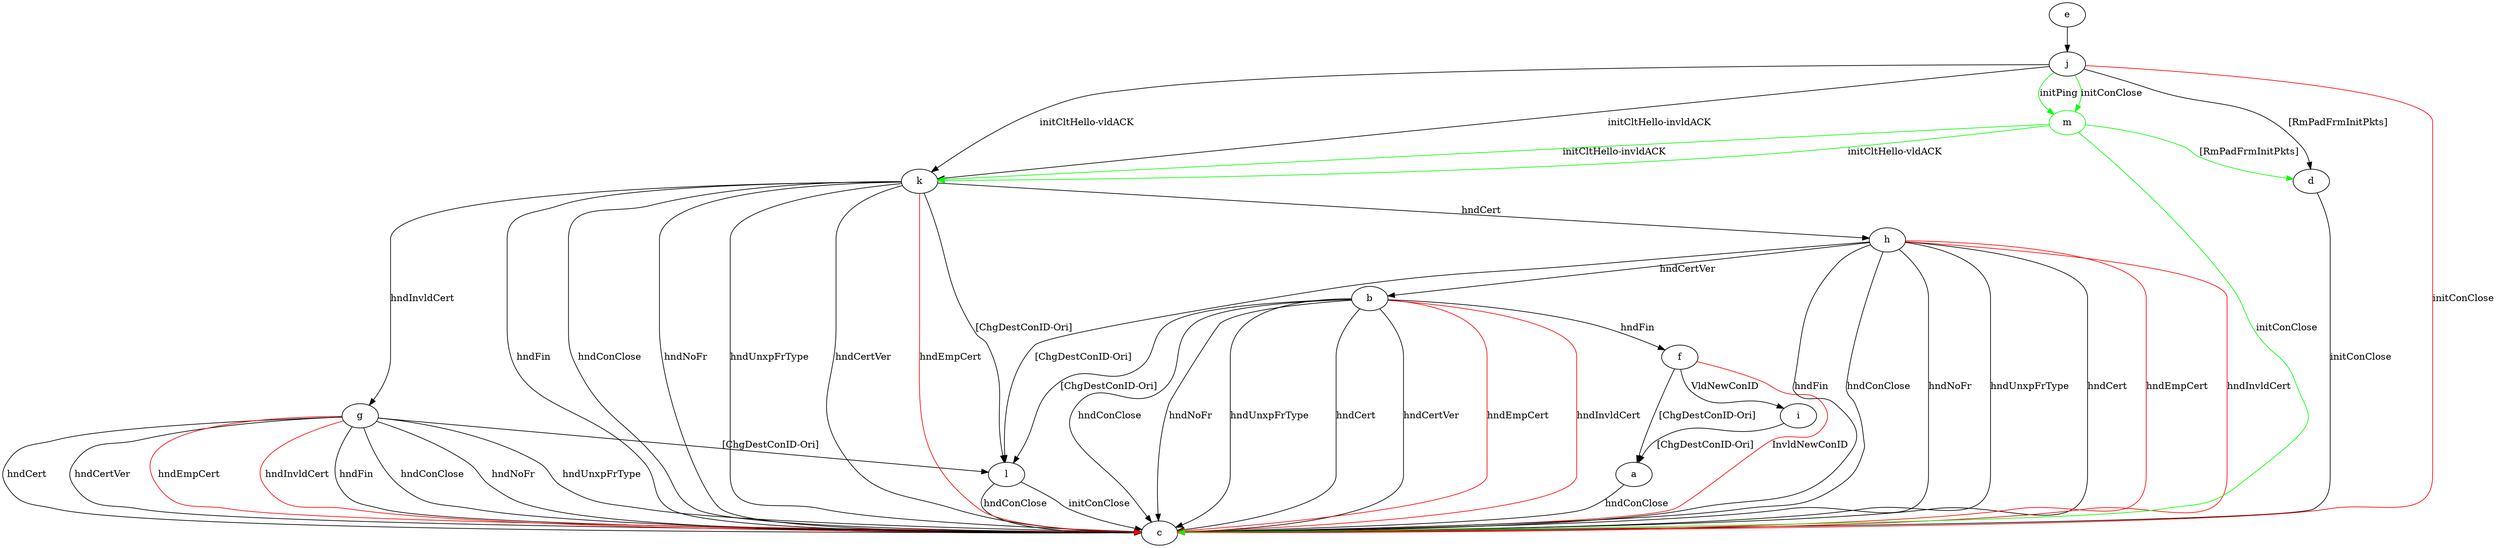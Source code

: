 digraph "" {
	a -> c	[key=0,
		label="hndConClose "];
	b -> c	[key=0,
		label="hndConClose "];
	b -> c	[key=1,
		label="hndNoFr "];
	b -> c	[key=2,
		label="hndUnxpFrType "];
	b -> c	[key=3,
		label="hndCert "];
	b -> c	[key=4,
		label="hndCertVer "];
	b -> c	[key=5,
		color=red,
		label="hndEmpCert "];
	b -> c	[key=6,
		color=red,
		label="hndInvldCert "];
	b -> f	[key=0,
		label="hndFin "];
	b -> l	[key=0,
		label="[ChgDestConID-Ori] "];
	d -> c	[key=0,
		label="initConClose "];
	e -> j	[key=0];
	f -> a	[key=0,
		label="[ChgDestConID-Ori] "];
	f -> c	[key=0,
		color=red,
		label="InvldNewConID "];
	f -> i	[key=0,
		label="VldNewConID "];
	g -> c	[key=0,
		label="hndFin "];
	g -> c	[key=1,
		label="hndConClose "];
	g -> c	[key=2,
		label="hndNoFr "];
	g -> c	[key=3,
		label="hndUnxpFrType "];
	g -> c	[key=4,
		label="hndCert "];
	g -> c	[key=5,
		label="hndCertVer "];
	g -> c	[key=6,
		color=red,
		label="hndEmpCert "];
	g -> c	[key=7,
		color=red,
		label="hndInvldCert "];
	g -> l	[key=0,
		label="[ChgDestConID-Ori] "];
	h -> b	[key=0,
		label="hndCertVer "];
	h -> c	[key=0,
		label="hndFin "];
	h -> c	[key=1,
		label="hndConClose "];
	h -> c	[key=2,
		label="hndNoFr "];
	h -> c	[key=3,
		label="hndUnxpFrType "];
	h -> c	[key=4,
		label="hndCert "];
	h -> c	[key=5,
		color=red,
		label="hndEmpCert "];
	h -> c	[key=6,
		color=red,
		label="hndInvldCert "];
	h -> l	[key=0,
		label="[ChgDestConID-Ori] "];
	i -> a	[key=0,
		label="[ChgDestConID-Ori] "];
	j -> c	[key=0,
		color=red,
		label="initConClose "];
	j -> d	[key=0,
		label="[RmPadFrmInitPkts] "];
	j -> k	[key=0,
		label="initCltHello-vldACK "];
	j -> k	[key=1,
		label="initCltHello-invldACK "];
	m	[color=green];
	j -> m	[key=0,
		color=green,
		label="initPing "];
	j -> m	[key=1,
		color=green,
		label="initConClose "];
	k -> c	[key=0,
		label="hndFin "];
	k -> c	[key=1,
		label="hndConClose "];
	k -> c	[key=2,
		label="hndNoFr "];
	k -> c	[key=3,
		label="hndUnxpFrType "];
	k -> c	[key=4,
		label="hndCertVer "];
	k -> c	[key=5,
		color=red,
		label="hndEmpCert "];
	k -> g	[key=0,
		label="hndInvldCert "];
	k -> h	[key=0,
		label="hndCert "];
	k -> l	[key=0,
		label="[ChgDestConID-Ori] "];
	l -> c	[key=0,
		label="initConClose "];
	l -> c	[key=1,
		label="hndConClose "];
	m -> c	[key=0,
		color=green,
		label="initConClose "];
	m -> d	[key=0,
		color=green,
		label="[RmPadFrmInitPkts] "];
	m -> k	[key=0,
		color=green,
		label="initCltHello-vldACK "];
	m -> k	[key=1,
		color=green,
		label="initCltHello-invldACK "];
}
